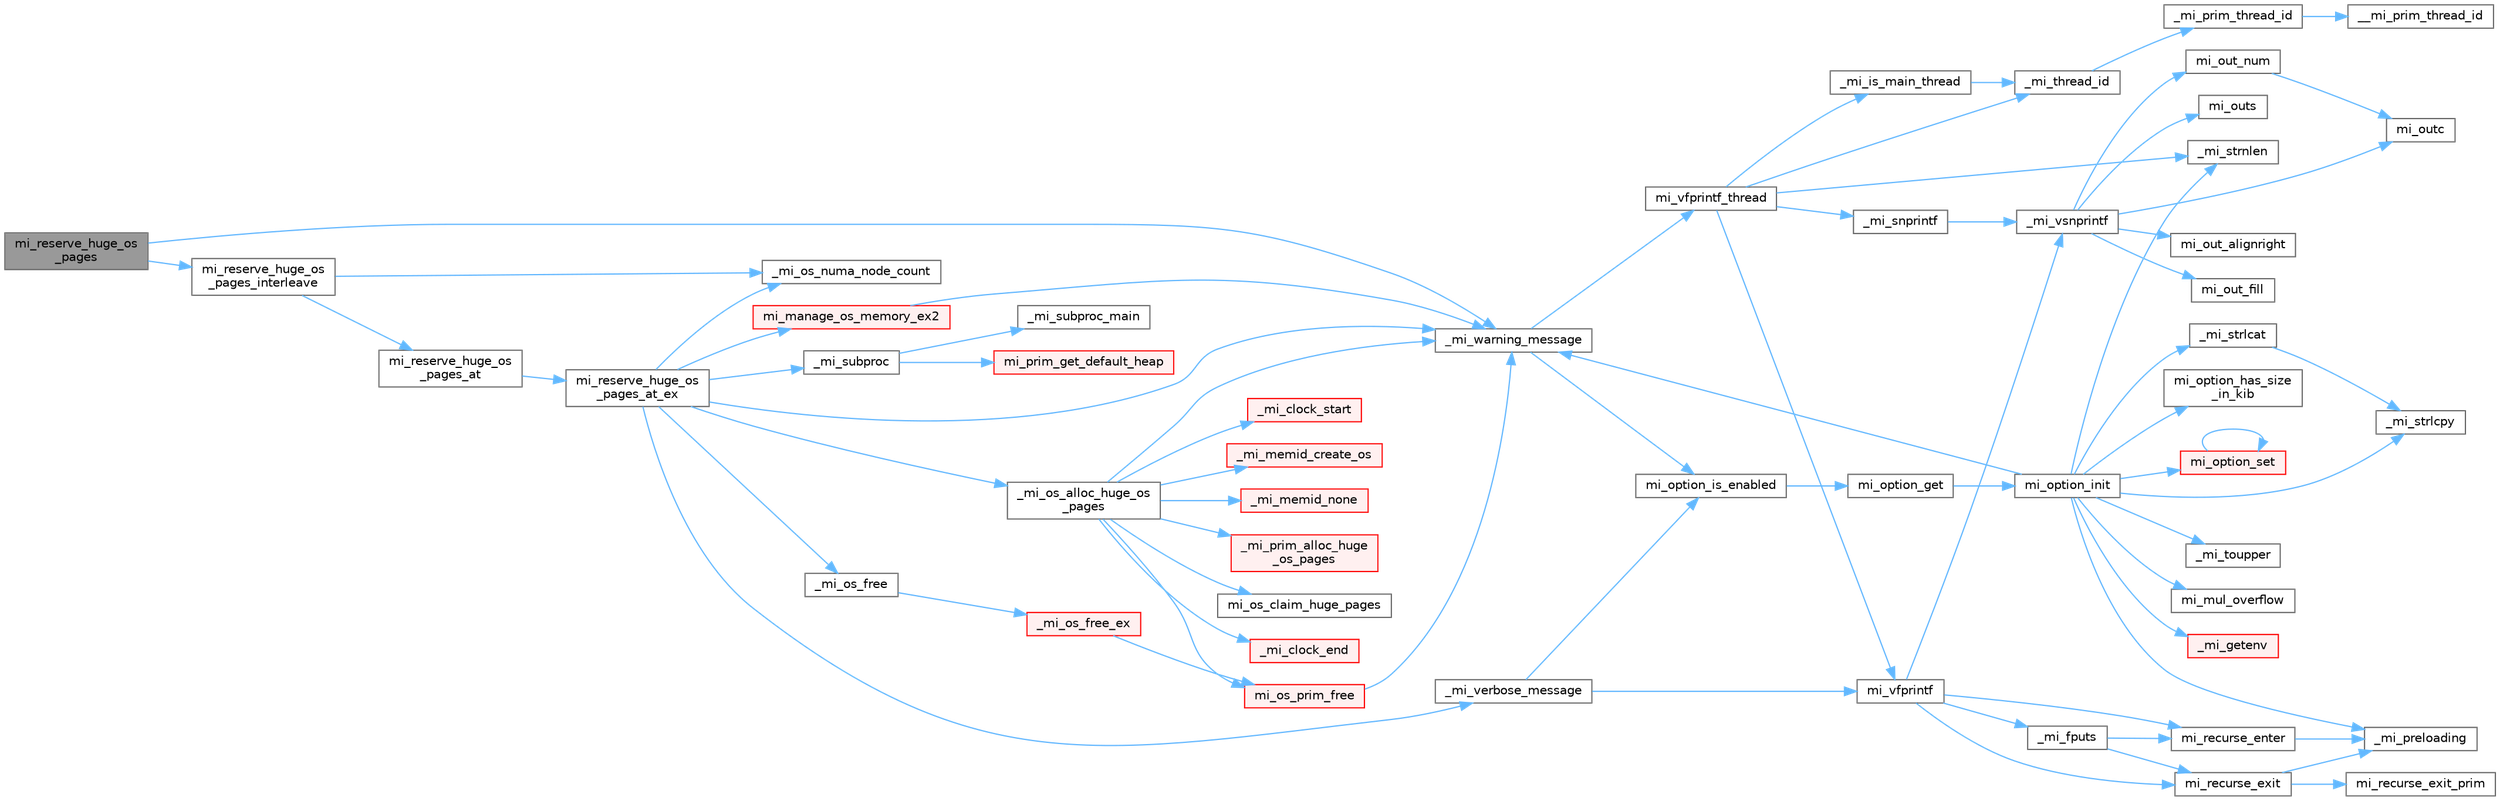 digraph "mi_reserve_huge_os_pages"
{
 // LATEX_PDF_SIZE
  bgcolor="transparent";
  edge [fontname=Helvetica,fontsize=10,labelfontname=Helvetica,labelfontsize=10];
  node [fontname=Helvetica,fontsize=10,shape=box,height=0.2,width=0.4];
  rankdir="LR";
  Node1 [id="Node000001",label="mi_reserve_huge_os\l_pages",height=0.2,width=0.4,color="gray40", fillcolor="grey60", style="filled", fontcolor="black",tooltip=" "];
  Node1 -> Node2 [id="edge1_Node000001_Node000002",color="steelblue1",style="solid",tooltip=" "];
  Node2 [id="Node000002",label="_mi_warning_message",height=0.2,width=0.4,color="grey40", fillcolor="white", style="filled",URL="$options_8c.html#ac253cac2ca24fb63be7f4937ac620dc4",tooltip=" "];
  Node2 -> Node3 [id="edge2_Node000002_Node000003",color="steelblue1",style="solid",tooltip=" "];
  Node3 [id="Node000003",label="mi_option_is_enabled",height=0.2,width=0.4,color="grey40", fillcolor="white", style="filled",URL="$group__options.html#ga459ad98f18b3fc9275474807fe0ca188",tooltip=" "];
  Node3 -> Node4 [id="edge3_Node000003_Node000004",color="steelblue1",style="solid",tooltip=" "];
  Node4 [id="Node000004",label="mi_option_get",height=0.2,width=0.4,color="grey40", fillcolor="white", style="filled",URL="$group__options.html#ga7e8af195cc81d3fa64ccf2662caa565a",tooltip=" "];
  Node4 -> Node5 [id="edge4_Node000004_Node000005",color="steelblue1",style="solid",tooltip=" "];
  Node5 [id="Node000005",label="mi_option_init",height=0.2,width=0.4,color="grey40", fillcolor="white", style="filled",URL="$options_8c.html#a61970c5b942f29a5dea8a39742421cfe",tooltip=" "];
  Node5 -> Node6 [id="edge5_Node000005_Node000006",color="steelblue1",style="solid",tooltip=" "];
  Node6 [id="Node000006",label="_mi_getenv",height=0.2,width=0.4,color="red", fillcolor="#FFF0F0", style="filled",URL="$libc_8c.html#ae24e3d9662cc4cc3277fa0f31359b3ee",tooltip=" "];
  Node5 -> Node8 [id="edge6_Node000005_Node000008",color="steelblue1",style="solid",tooltip=" "];
  Node8 [id="Node000008",label="_mi_preloading",height=0.2,width=0.4,color="grey40", fillcolor="white", style="filled",URL="$_e_a_s_t_l_2packages_2mimalloc_2src_2init_8c.html#a404be8b4c0576588270fde0b2a4d7832",tooltip=" "];
  Node5 -> Node15 [id="edge7_Node000005_Node000015",color="steelblue1",style="solid",tooltip=" "];
  Node15 [id="Node000015",label="_mi_strlcat",height=0.2,width=0.4,color="grey40", fillcolor="white", style="filled",URL="$libc_8c.html#a29572712fc70f836ac31d224d98ad41a",tooltip=" "];
  Node15 -> Node9 [id="edge8_Node000015_Node000009",color="steelblue1",style="solid",tooltip=" "];
  Node9 [id="Node000009",label="_mi_strlcpy",height=0.2,width=0.4,color="grey40", fillcolor="white", style="filled",URL="$libc_8c.html#a17a9534829be8a086014bf2a2792154f",tooltip=" "];
  Node5 -> Node9 [id="edge9_Node000005_Node000009",color="steelblue1",style="solid",tooltip=" "];
  Node5 -> Node13 [id="edge10_Node000005_Node000013",color="steelblue1",style="solid",tooltip=" "];
  Node13 [id="Node000013",label="_mi_strnlen",height=0.2,width=0.4,color="grey40", fillcolor="white", style="filled",URL="$libc_8c.html#ae8577fe0d9bbe3fb90d2169caa1af943",tooltip=" "];
  Node5 -> Node12 [id="edge11_Node000005_Node000012",color="steelblue1",style="solid",tooltip=" "];
  Node12 [id="Node000012",label="_mi_toupper",height=0.2,width=0.4,color="grey40", fillcolor="white", style="filled",URL="$libc_8c.html#a0d811385427149f1ea8637c8fab1fd07",tooltip=" "];
  Node5 -> Node2 [id="edge12_Node000005_Node000002",color="steelblue1",style="solid",tooltip=" "];
  Node5 -> Node16 [id="edge13_Node000005_Node000016",color="steelblue1",style="solid",tooltip=" "];
  Node16 [id="Node000016",label="mi_mul_overflow",height=0.2,width=0.4,color="grey40", fillcolor="white", style="filled",URL="$_e_a_s_t_l_2packages_2mimalloc_2include_2mimalloc_2internal_8h.html#abf06027911fbdc300901fb961a45e4d0",tooltip=" "];
  Node5 -> Node17 [id="edge14_Node000005_Node000017",color="steelblue1",style="solid",tooltip=" "];
  Node17 [id="Node000017",label="mi_option_has_size\l_in_kib",height=0.2,width=0.4,color="grey40", fillcolor="white", style="filled",URL="$options_8c.html#aee4ee640d854972d765c2896aa04270a",tooltip=" "];
  Node5 -> Node18 [id="edge15_Node000005_Node000018",color="steelblue1",style="solid",tooltip=" "];
  Node18 [id="Node000018",label="mi_option_set",height=0.2,width=0.4,color="red", fillcolor="#FFF0F0", style="filled",URL="$group__options.html#gaf84921c32375e25754dc2ee6a911fa60",tooltip=" "];
  Node18 -> Node18 [id="edge16_Node000018_Node000018",color="steelblue1",style="solid",tooltip=" "];
  Node2 -> Node20 [id="edge17_Node000002_Node000020",color="steelblue1",style="solid",tooltip=" "];
  Node20 [id="Node000020",label="mi_vfprintf_thread",height=0.2,width=0.4,color="grey40", fillcolor="white", style="filled",URL="$options_8c.html#a4af8263c139d04a876914f39024a7424",tooltip=" "];
  Node20 -> Node21 [id="edge18_Node000020_Node000021",color="steelblue1",style="solid",tooltip=" "];
  Node21 [id="Node000021",label="_mi_is_main_thread",height=0.2,width=0.4,color="grey40", fillcolor="white", style="filled",URL="$_e_a_s_t_l_2packages_2mimalloc_2src_2init_8c.html#a008e0a28e7c86b15a04094d595e2c327",tooltip=" "];
  Node21 -> Node22 [id="edge19_Node000021_Node000022",color="steelblue1",style="solid",tooltip=" "];
  Node22 [id="Node000022",label="_mi_thread_id",height=0.2,width=0.4,color="grey40", fillcolor="white", style="filled",URL="$_e_a_s_t_l_2packages_2mimalloc_2src_2init_8c.html#a43068a36d7dea6ccf1e3558a27e22993",tooltip=" "];
  Node22 -> Node23 [id="edge20_Node000022_Node000023",color="steelblue1",style="solid",tooltip=" "];
  Node23 [id="Node000023",label="_mi_prim_thread_id",height=0.2,width=0.4,color="grey40", fillcolor="white", style="filled",URL="$prim_8h.html#a3875c92cbb791d0a7c69bc1fd2df6804",tooltip=" "];
  Node23 -> Node24 [id="edge21_Node000023_Node000024",color="steelblue1",style="solid",tooltip=" "];
  Node24 [id="Node000024",label="__mi_prim_thread_id",height=0.2,width=0.4,color="grey40", fillcolor="white", style="filled",URL="$prim_8h.html#a42ea20cb0253ec21dff5f6770927df20",tooltip=" "];
  Node20 -> Node25 [id="edge22_Node000020_Node000025",color="steelblue1",style="solid",tooltip=" "];
  Node25 [id="Node000025",label="_mi_snprintf",height=0.2,width=0.4,color="grey40", fillcolor="white", style="filled",URL="$libc_8c.html#a6c2f4673e3317f332571bc1bec18c49b",tooltip=" "];
  Node25 -> Node26 [id="edge23_Node000025_Node000026",color="steelblue1",style="solid",tooltip=" "];
  Node26 [id="Node000026",label="_mi_vsnprintf",height=0.2,width=0.4,color="grey40", fillcolor="white", style="filled",URL="$libc_8c.html#a8991188606f00dc8665aa14d8e7dab83",tooltip=" "];
  Node26 -> Node27 [id="edge24_Node000026_Node000027",color="steelblue1",style="solid",tooltip=" "];
  Node27 [id="Node000027",label="mi_out_alignright",height=0.2,width=0.4,color="grey40", fillcolor="white", style="filled",URL="$libc_8c.html#ad685676d3f84c5cd4dfa7827c23bd5f8",tooltip=" "];
  Node26 -> Node28 [id="edge25_Node000026_Node000028",color="steelblue1",style="solid",tooltip=" "];
  Node28 [id="Node000028",label="mi_out_fill",height=0.2,width=0.4,color="grey40", fillcolor="white", style="filled",URL="$libc_8c.html#aa0ad53a34be55c1788f02c39458eaae2",tooltip=" "];
  Node26 -> Node29 [id="edge26_Node000026_Node000029",color="steelblue1",style="solid",tooltip=" "];
  Node29 [id="Node000029",label="mi_out_num",height=0.2,width=0.4,color="grey40", fillcolor="white", style="filled",URL="$libc_8c.html#a94c4b54180b0199b5ccafd9873ebf4b6",tooltip=" "];
  Node29 -> Node30 [id="edge27_Node000029_Node000030",color="steelblue1",style="solid",tooltip=" "];
  Node30 [id="Node000030",label="mi_outc",height=0.2,width=0.4,color="grey40", fillcolor="white", style="filled",URL="$libc_8c.html#a623f4757c3652532d609471b123b2a38",tooltip=" "];
  Node26 -> Node30 [id="edge28_Node000026_Node000030",color="steelblue1",style="solid",tooltip=" "];
  Node26 -> Node31 [id="edge29_Node000026_Node000031",color="steelblue1",style="solid",tooltip=" "];
  Node31 [id="Node000031",label="mi_outs",height=0.2,width=0.4,color="grey40", fillcolor="white", style="filled",URL="$libc_8c.html#a1ffb38103615c2e8069c56410328ffe9",tooltip=" "];
  Node20 -> Node13 [id="edge30_Node000020_Node000013",color="steelblue1",style="solid",tooltip=" "];
  Node20 -> Node22 [id="edge31_Node000020_Node000022",color="steelblue1",style="solid",tooltip=" "];
  Node20 -> Node32 [id="edge32_Node000020_Node000032",color="steelblue1",style="solid",tooltip=" "];
  Node32 [id="Node000032",label="mi_vfprintf",height=0.2,width=0.4,color="grey40", fillcolor="white", style="filled",URL="$options_8c.html#a1f31f62f178fb5309451aa44c8d25327",tooltip=" "];
  Node32 -> Node33 [id="edge33_Node000032_Node000033",color="steelblue1",style="solid",tooltip=" "];
  Node33 [id="Node000033",label="_mi_fputs",height=0.2,width=0.4,color="grey40", fillcolor="white", style="filled",URL="$options_8c.html#a74eecad8676654f59f427a84ccc5c19d",tooltip=" "];
  Node33 -> Node34 [id="edge34_Node000033_Node000034",color="steelblue1",style="solid",tooltip=" "];
  Node34 [id="Node000034",label="mi_recurse_enter",height=0.2,width=0.4,color="grey40", fillcolor="white", style="filled",URL="$options_8c.html#a1fdb7bd3b10624ddeabe0988c52a1285",tooltip=" "];
  Node34 -> Node8 [id="edge35_Node000034_Node000008",color="steelblue1",style="solid",tooltip=" "];
  Node33 -> Node35 [id="edge36_Node000033_Node000035",color="steelblue1",style="solid",tooltip=" "];
  Node35 [id="Node000035",label="mi_recurse_exit",height=0.2,width=0.4,color="grey40", fillcolor="white", style="filled",URL="$options_8c.html#ae9c4fbdaa6fedca31b9c25dcb78112ae",tooltip=" "];
  Node35 -> Node8 [id="edge37_Node000035_Node000008",color="steelblue1",style="solid",tooltip=" "];
  Node35 -> Node36 [id="edge38_Node000035_Node000036",color="steelblue1",style="solid",tooltip=" "];
  Node36 [id="Node000036",label="mi_recurse_exit_prim",height=0.2,width=0.4,color="grey40", fillcolor="white", style="filled",URL="$options_8c.html#afa5ef675de035537efd679d53d629adc",tooltip=" "];
  Node32 -> Node26 [id="edge39_Node000032_Node000026",color="steelblue1",style="solid",tooltip=" "];
  Node32 -> Node34 [id="edge40_Node000032_Node000034",color="steelblue1",style="solid",tooltip=" "];
  Node32 -> Node35 [id="edge41_Node000032_Node000035",color="steelblue1",style="solid",tooltip=" "];
  Node1 -> Node37 [id="edge42_Node000001_Node000037",color="steelblue1",style="solid",tooltip=" "];
  Node37 [id="Node000037",label="mi_reserve_huge_os\l_pages_interleave",height=0.2,width=0.4,color="grey40", fillcolor="white", style="filled",URL="$group__extended.html#ga3132f521fb756fc0e8ec0b74fb58df50",tooltip=" "];
  Node37 -> Node38 [id="edge43_Node000037_Node000038",color="steelblue1",style="solid",tooltip=" "];
  Node38 [id="Node000038",label="_mi_os_numa_node_count",height=0.2,width=0.4,color="grey40", fillcolor="white", style="filled",URL="$_e_a_s_t_l_2packages_2mimalloc_2include_2mimalloc_2internal_8h.html#a7104e74ef3302f691be1cca5120f1349",tooltip=" "];
  Node37 -> Node39 [id="edge44_Node000037_Node000039",color="steelblue1",style="solid",tooltip=" "];
  Node39 [id="Node000039",label="mi_reserve_huge_os\l_pages_at",height=0.2,width=0.4,color="grey40", fillcolor="white", style="filled",URL="$group__extended.html#ga7795a13d20087447281858d2c771cca1",tooltip=" "];
  Node39 -> Node40 [id="edge45_Node000039_Node000040",color="steelblue1",style="solid",tooltip=" "];
  Node40 [id="Node000040",label="mi_reserve_huge_os\l_pages_at_ex",height=0.2,width=0.4,color="grey40", fillcolor="white", style="filled",URL="$group__extended.html#ga591aab1c2bc2ca920e33f0f9f9cb5c52",tooltip="Reserve huge OS pages (1GiB) into a single arena."];
  Node40 -> Node41 [id="edge46_Node000040_Node000041",color="steelblue1",style="solid",tooltip=" "];
  Node41 [id="Node000041",label="_mi_os_alloc_huge_os\l_pages",height=0.2,width=0.4,color="grey40", fillcolor="white", style="filled",URL="$os_8c.html#ad542ce903bbc2d32f69722f298471af5",tooltip=" "];
  Node41 -> Node42 [id="edge47_Node000041_Node000042",color="steelblue1",style="solid",tooltip=" "];
  Node42 [id="Node000042",label="_mi_clock_end",height=0.2,width=0.4,color="red", fillcolor="#FFF0F0", style="filled",URL="$stats_8c.html#a67d113bcb7d0664568ce17e263ddcdae",tooltip=" "];
  Node41 -> Node46 [id="edge48_Node000041_Node000046",color="steelblue1",style="solid",tooltip=" "];
  Node46 [id="Node000046",label="_mi_clock_start",height=0.2,width=0.4,color="red", fillcolor="#FFF0F0", style="filled",URL="$stats_8c.html#a3b13638e7aabe56a25fcdf09deefee42",tooltip=" "];
  Node41 -> Node47 [id="edge49_Node000041_Node000047",color="steelblue1",style="solid",tooltip=" "];
  Node47 [id="Node000047",label="_mi_memid_create_os",height=0.2,width=0.4,color="red", fillcolor="#FFF0F0", style="filled",URL="$_e_a_s_t_l_2packages_2mimalloc_2include_2mimalloc_2internal_8h.html#a09383ef9229fc236d59aadf1acc9268c",tooltip=" "];
  Node41 -> Node49 [id="edge50_Node000041_Node000049",color="steelblue1",style="solid",tooltip=" "];
  Node49 [id="Node000049",label="_mi_memid_none",height=0.2,width=0.4,color="red", fillcolor="#FFF0F0", style="filled",URL="$_e_a_s_t_l_2packages_2mimalloc_2include_2mimalloc_2internal_8h.html#a130091d8591ac82c587dace216eca4d2",tooltip=" "];
  Node41 -> Node50 [id="edge51_Node000041_Node000050",color="steelblue1",style="solid",tooltip=" "];
  Node50 [id="Node000050",label="_mi_prim_alloc_huge\l_os_pages",height=0.2,width=0.4,color="red", fillcolor="#FFF0F0", style="filled",URL="$windows_2prim_8c.html#a13fac5d38adde1e627f69b7ad9123d5e",tooltip=" "];
  Node41 -> Node2 [id="edge52_Node000041_Node000002",color="steelblue1",style="solid",tooltip=" "];
  Node41 -> Node55 [id="edge53_Node000041_Node000055",color="steelblue1",style="solid",tooltip=" "];
  Node55 [id="Node000055",label="mi_os_claim_huge_pages",height=0.2,width=0.4,color="grey40", fillcolor="white", style="filled",URL="$os_8c.html#a25e422698313283d7afbf39582361fea",tooltip=" "];
  Node41 -> Node56 [id="edge54_Node000041_Node000056",color="steelblue1",style="solid",tooltip=" "];
  Node56 [id="Node000056",label="mi_os_prim_free",height=0.2,width=0.4,color="red", fillcolor="#FFF0F0", style="filled",URL="$os_8c.html#a52be3cf3bbf0a792b75a16e6d8c54a6e",tooltip=" "];
  Node56 -> Node2 [id="edge55_Node000056_Node000002",color="steelblue1",style="solid",tooltip=" "];
  Node40 -> Node59 [id="edge56_Node000040_Node000059",color="steelblue1",style="solid",tooltip=" "];
  Node59 [id="Node000059",label="_mi_os_free",height=0.2,width=0.4,color="grey40", fillcolor="white", style="filled",URL="$os_8c.html#aef12a26764ff4aae64a1df9116452428",tooltip=" "];
  Node59 -> Node60 [id="edge57_Node000059_Node000060",color="steelblue1",style="solid",tooltip=" "];
  Node60 [id="Node000060",label="_mi_os_free_ex",height=0.2,width=0.4,color="red", fillcolor="#FFF0F0", style="filled",URL="$os_8c.html#aeadf7a5475ecac072880a4c415d85c75",tooltip=" "];
  Node60 -> Node56 [id="edge58_Node000060_Node000056",color="steelblue1",style="solid",tooltip=" "];
  Node40 -> Node38 [id="edge59_Node000040_Node000038",color="steelblue1",style="solid",tooltip=" "];
  Node40 -> Node65 [id="edge60_Node000040_Node000065",color="steelblue1",style="solid",tooltip=" "];
  Node65 [id="Node000065",label="_mi_subproc",height=0.2,width=0.4,color="grey40", fillcolor="white", style="filled",URL="$_e_a_s_t_l_2packages_2mimalloc_2src_2init_8c.html#ad7ba0b811f08490a3e64e9a7b3a03486",tooltip=" "];
  Node65 -> Node66 [id="edge61_Node000065_Node000066",color="steelblue1",style="solid",tooltip=" "];
  Node66 [id="Node000066",label="_mi_subproc_main",height=0.2,width=0.4,color="grey40", fillcolor="white", style="filled",URL="$_e_a_s_t_l_2packages_2mimalloc_2src_2init_8c.html#ab41c4f33f8195e6f62d943dc4d0a8d8a",tooltip=" "];
  Node65 -> Node67 [id="edge62_Node000065_Node000067",color="steelblue1",style="solid",tooltip=" "];
  Node67 [id="Node000067",label="mi_prim_get_default_heap",height=0.2,width=0.4,color="red", fillcolor="#FFF0F0", style="filled",URL="$prim_8h.html#a986e62564728229db3ccecbd6e97fd98",tooltip=" "];
  Node40 -> Node93 [id="edge63_Node000040_Node000093",color="steelblue1",style="solid",tooltip=" "];
  Node93 [id="Node000093",label="_mi_verbose_message",height=0.2,width=0.4,color="grey40", fillcolor="white", style="filled",URL="$options_8c.html#ab9890036c5acb25eacd13bec3a6b0c68",tooltip=" "];
  Node93 -> Node3 [id="edge64_Node000093_Node000003",color="steelblue1",style="solid",tooltip=" "];
  Node93 -> Node32 [id="edge65_Node000093_Node000032",color="steelblue1",style="solid",tooltip=" "];
  Node40 -> Node2 [id="edge66_Node000040_Node000002",color="steelblue1",style="solid",tooltip=" "];
  Node40 -> Node94 [id="edge67_Node000040_Node000094",color="steelblue1",style="solid",tooltip=" "];
  Node94 [id="Node000094",label="mi_manage_os_memory_ex2",height=0.2,width=0.4,color="red", fillcolor="#FFF0F0", style="filled",URL="$arena_8c.html#abe500bfc5b4b2c0c88ca14c9ba443fca",tooltip=" "];
  Node94 -> Node2 [id="edge68_Node000094_Node000002",color="steelblue1",style="solid",tooltip=" "];
}
